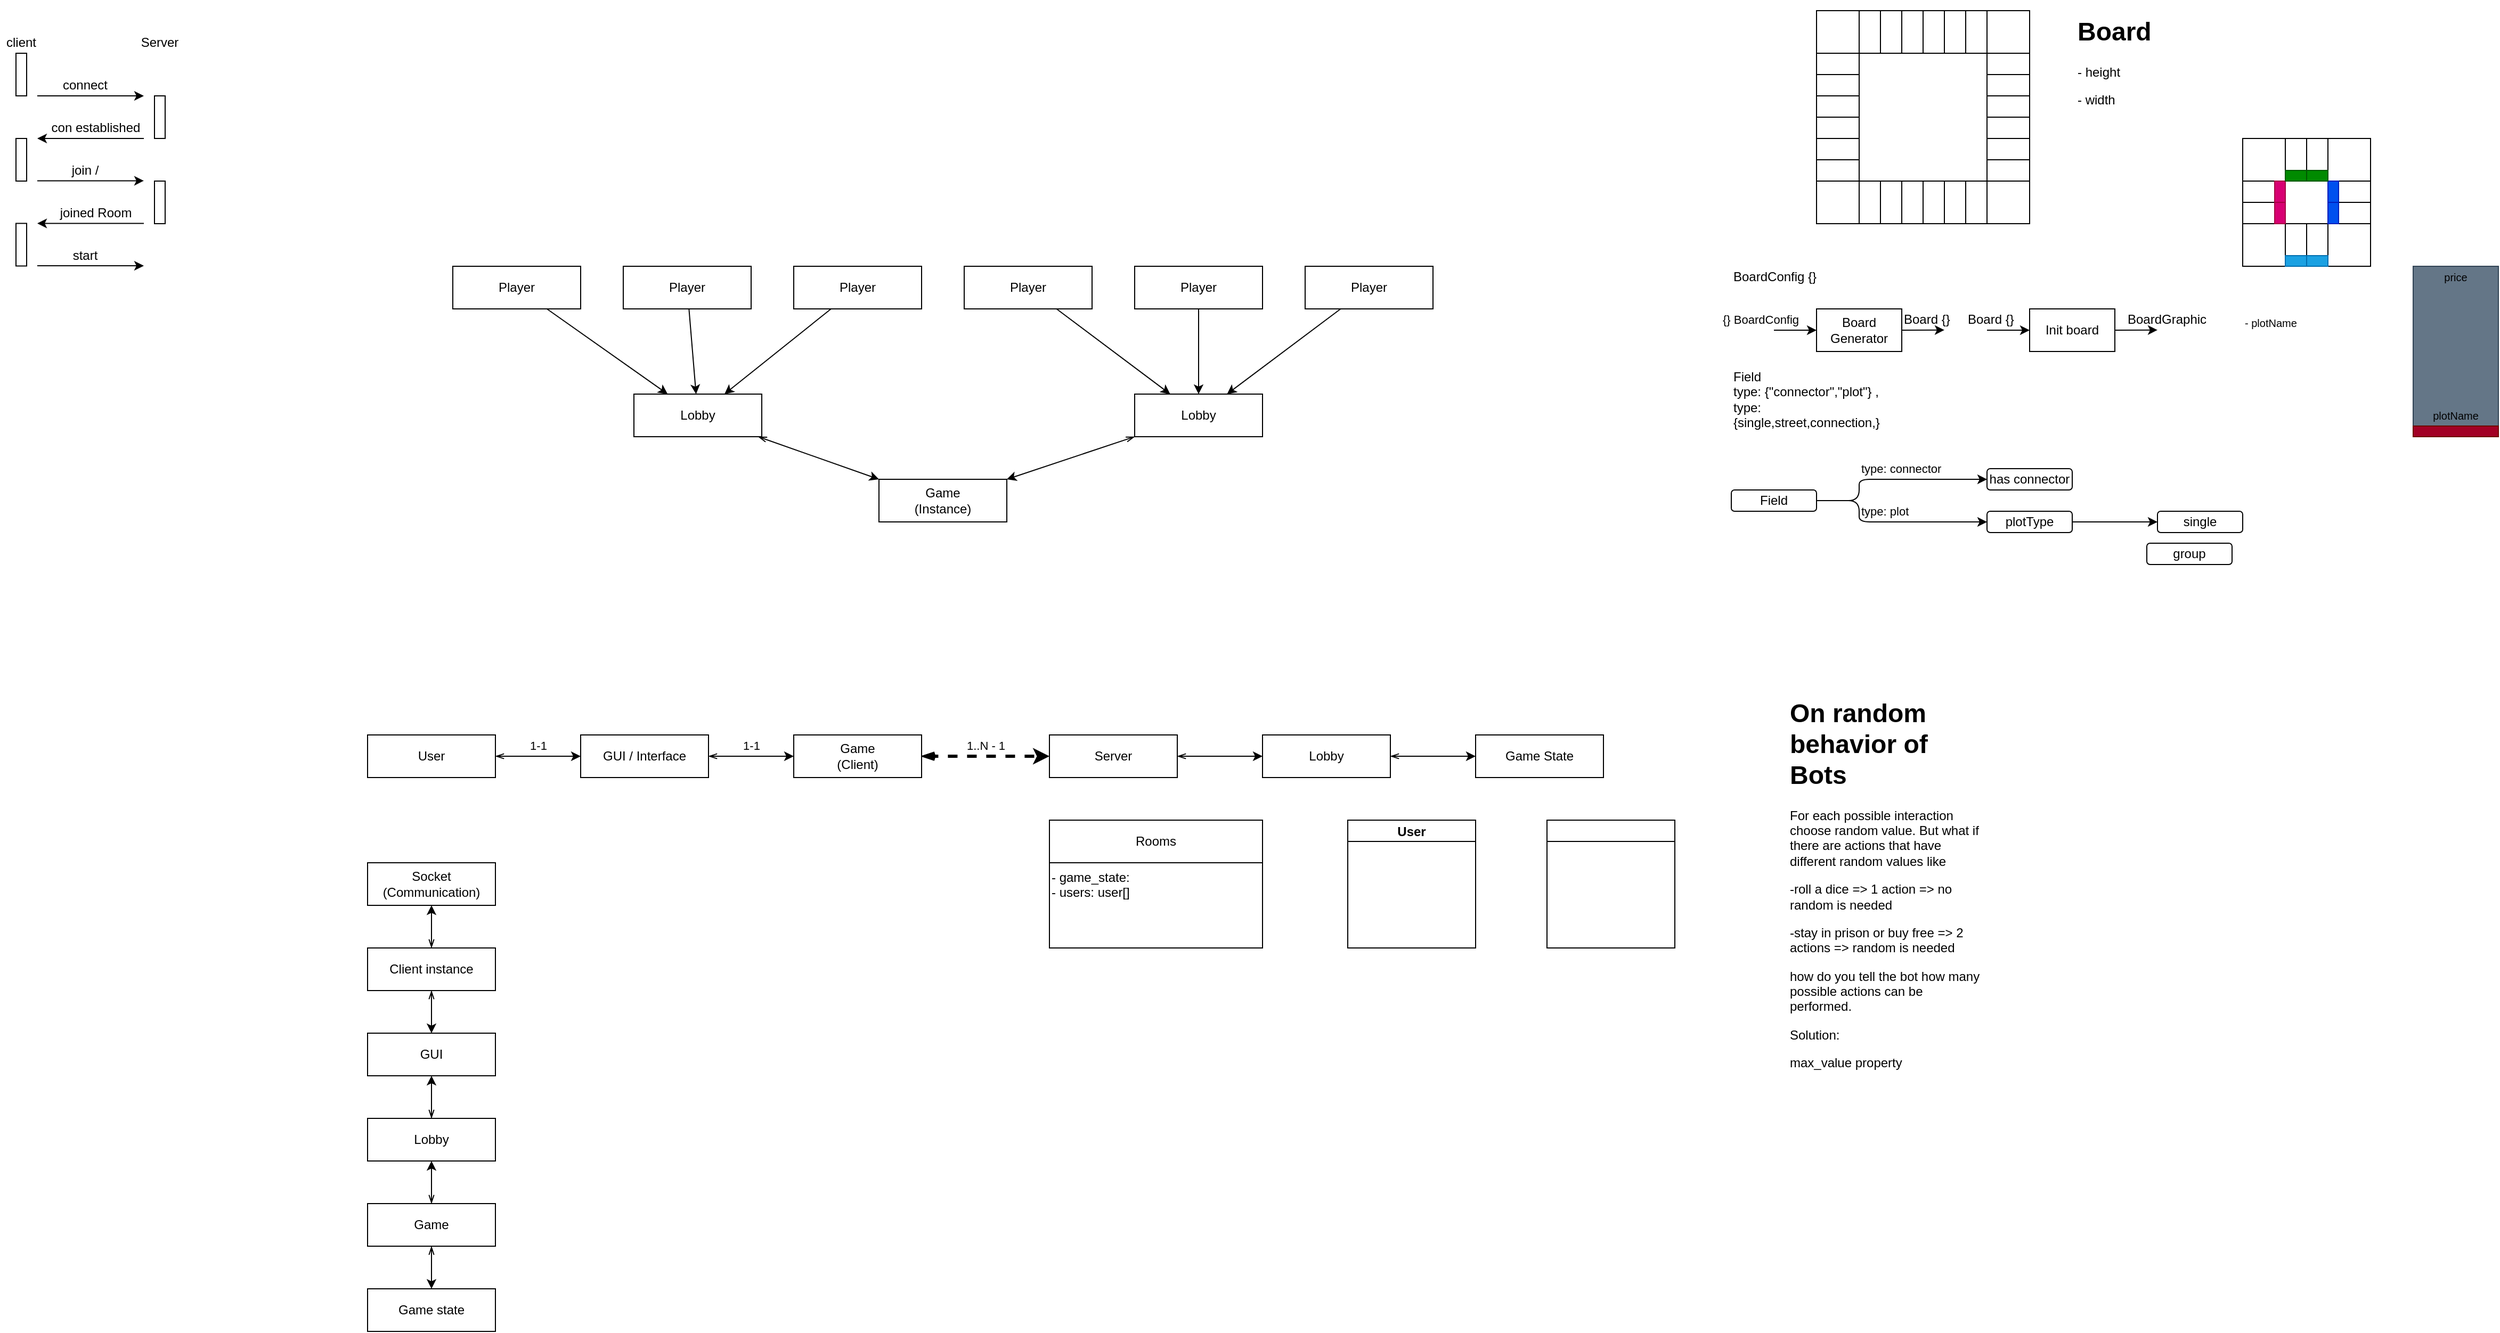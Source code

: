 <mxfile>
    <diagram id="8Hf6szWtGfQfvbNC-fup" name="Page-1">
        <mxGraphModel dx="1171" dy="169" grid="1" gridSize="10" guides="1" tooltips="1" connect="1" arrows="1" fold="1" page="1" pageScale="1" pageWidth="827" pageHeight="1169" math="0" shadow="0">
            <root>
                <mxCell id="0"/>
                <mxCell id="1" parent="0"/>
                <mxCell id="11" value="Player" style="rounded=0;whiteSpace=wrap;html=1;" parent="1" vertex="1">
                    <mxGeometry x="160" y="280" width="120" height="40" as="geometry"/>
                </mxCell>
                <mxCell id="21" style="edgeStyle=none;html=1;fontSize=100;startArrow=openThin;startFill=0;exitX=0;exitY=1;exitDx=0;exitDy=0;entryX=1;entryY=0;entryDx=0;entryDy=0;" parent="1" source="12" target="20" edge="1">
                    <mxGeometry relative="1" as="geometry"/>
                </mxCell>
                <mxCell id="12" value="Lobby" style="rounded=0;whiteSpace=wrap;html=1;" parent="1" vertex="1">
                    <mxGeometry x="320" y="400" width="120" height="40" as="geometry"/>
                </mxCell>
                <mxCell id="15" style="edgeStyle=none;html=1;fontSize=100;" parent="1" source="11" target="12" edge="1">
                    <mxGeometry relative="1" as="geometry"/>
                </mxCell>
                <mxCell id="14" style="edgeStyle=none;html=1;fontSize=100;" parent="1" source="13" target="12" edge="1">
                    <mxGeometry relative="1" as="geometry"/>
                </mxCell>
                <mxCell id="13" value="Player" style="rounded=0;whiteSpace=wrap;html=1;" parent="1" vertex="1">
                    <mxGeometry x="320" y="280" width="120" height="40" as="geometry"/>
                </mxCell>
                <mxCell id="17" style="edgeStyle=none;html=1;fontSize=100;" parent="1" source="16" target="12" edge="1">
                    <mxGeometry relative="1" as="geometry"/>
                </mxCell>
                <mxCell id="16" value="Player" style="rounded=0;whiteSpace=wrap;html=1;" parent="1" vertex="1">
                    <mxGeometry x="480" y="280" width="120" height="40" as="geometry"/>
                </mxCell>
                <mxCell id="20" value="Game&lt;br&gt;(Instance)" style="rounded=0;whiteSpace=wrap;html=1;" parent="1" vertex="1">
                    <mxGeometry x="80" y="480" width="120" height="40" as="geometry"/>
                </mxCell>
                <mxCell id="22" value="Player" style="rounded=0;whiteSpace=wrap;html=1;" parent="1" vertex="1">
                    <mxGeometry x="-320" y="280" width="120" height="40" as="geometry"/>
                </mxCell>
                <mxCell id="30" style="edgeStyle=none;html=1;fontSize=100;startArrow=openThin;startFill=0;entryX=0;entryY=0;entryDx=0;entryDy=0;" parent="1" source="23" target="20" edge="1">
                    <mxGeometry relative="1" as="geometry">
                        <mxPoint x="70" y="490" as="targetPoint"/>
                    </mxGeometry>
                </mxCell>
                <mxCell id="23" value="Lobby" style="rounded=0;whiteSpace=wrap;html=1;" parent="1" vertex="1">
                    <mxGeometry x="-150" y="400" width="120" height="40" as="geometry"/>
                </mxCell>
                <mxCell id="24" style="edgeStyle=none;html=1;fontSize=100;" parent="1" source="22" target="23" edge="1">
                    <mxGeometry relative="1" as="geometry"/>
                </mxCell>
                <mxCell id="25" style="edgeStyle=none;html=1;fontSize=100;" parent="1" source="26" target="23" edge="1">
                    <mxGeometry relative="1" as="geometry"/>
                </mxCell>
                <mxCell id="26" value="Player" style="rounded=0;whiteSpace=wrap;html=1;" parent="1" vertex="1">
                    <mxGeometry y="280" width="120" height="40" as="geometry"/>
                </mxCell>
                <mxCell id="27" style="edgeStyle=none;html=1;fontSize=100;" parent="1" source="28" target="23" edge="1">
                    <mxGeometry relative="1" as="geometry"/>
                </mxCell>
                <mxCell id="28" value="Player" style="rounded=0;whiteSpace=wrap;html=1;" parent="1" vertex="1">
                    <mxGeometry x="-160" y="280" width="120" height="40" as="geometry"/>
                </mxCell>
                <mxCell id="37" style="edgeStyle=none;html=1;fontSize=100;startArrow=openThin;startFill=0;" parent="1" source="31" target="32" edge="1">
                    <mxGeometry relative="1" as="geometry"/>
                </mxCell>
                <mxCell id="80" value="1-1" style="edgeLabel;html=1;align=center;verticalAlign=middle;resizable=0;points=[];" parent="37" connectable="0" vertex="1">
                    <mxGeometry x="-0.257" y="-3" relative="1" as="geometry">
                        <mxPoint x="10" y="-13" as="offset"/>
                    </mxGeometry>
                </mxCell>
                <mxCell id="31" value="User" style="rounded=0;whiteSpace=wrap;html=1;" parent="1" vertex="1">
                    <mxGeometry x="-400" y="720" width="120" height="40" as="geometry"/>
                </mxCell>
                <mxCell id="67" style="edgeStyle=none;html=1;entryX=0;entryY=0.5;entryDx=0;entryDy=0;fontSize=100;startArrow=openThin;startFill=0;" parent="1" source="32" target="66" edge="1">
                    <mxGeometry relative="1" as="geometry"/>
                </mxCell>
                <mxCell id="81" value="1-1" style="edgeLabel;html=1;align=center;verticalAlign=middle;resizable=0;points=[];" parent="67" connectable="0" vertex="1">
                    <mxGeometry x="0.229" y="-3" relative="1" as="geometry">
                        <mxPoint x="-9" y="-13" as="offset"/>
                    </mxGeometry>
                </mxCell>
                <mxCell id="32" value="GUI / Interface" style="rounded=0;whiteSpace=wrap;html=1;" parent="1" vertex="1">
                    <mxGeometry x="-200" y="720" width="120" height="40" as="geometry"/>
                </mxCell>
                <mxCell id="82" style="edgeStyle=none;html=1;fontSize=100;startArrow=openThin;startFill=0;" parent="1" source="48" target="79" edge="1">
                    <mxGeometry relative="1" as="geometry"/>
                </mxCell>
                <mxCell id="48" value="Server" style="rounded=0;whiteSpace=wrap;html=1;" parent="1" vertex="1">
                    <mxGeometry x="240" y="720" width="120" height="40" as="geometry"/>
                </mxCell>
                <mxCell id="76" style="edgeStyle=none;html=1;fontSize=100;startArrow=openThin;startFill=0;dashed=1;strokeWidth=3;" parent="1" source="66" target="48" edge="1">
                    <mxGeometry relative="1" as="geometry">
                        <Array as="points"/>
                    </mxGeometry>
                </mxCell>
                <mxCell id="83" value="1..N - 1" style="edgeLabel;html=1;align=center;verticalAlign=middle;resizable=0;points=[];" parent="76" connectable="0" vertex="1">
                    <mxGeometry x="-0.186" y="2" relative="1" as="geometry">
                        <mxPoint x="11" y="-8" as="offset"/>
                    </mxGeometry>
                </mxCell>
                <mxCell id="66" value="Game&lt;br&gt;(Client)" style="rounded=0;whiteSpace=wrap;html=1;" parent="1" vertex="1">
                    <mxGeometry y="720" width="120" height="40" as="geometry"/>
                </mxCell>
                <mxCell id="103" style="edgeStyle=none;html=1;fontSize=10;startArrow=openThin;startFill=0;strokeWidth=1;" parent="1" source="79" target="102" edge="1">
                    <mxGeometry relative="1" as="geometry"/>
                </mxCell>
                <mxCell id="79" value="Lobby" style="rounded=0;whiteSpace=wrap;html=1;" parent="1" vertex="1">
                    <mxGeometry x="440" y="720" width="120" height="40" as="geometry"/>
                </mxCell>
                <mxCell id="102" value="Game State" style="rounded=0;whiteSpace=wrap;html=1;" parent="1" vertex="1">
                    <mxGeometry x="640" y="720" width="120" height="40" as="geometry"/>
                </mxCell>
                <mxCell id="113" style="edgeStyle=none;html=1;entryX=0.5;entryY=0;entryDx=0;entryDy=0;fontSize=10;startArrow=openThin;startFill=0;strokeWidth=1;" parent="1" source="105" target="111" edge="1">
                    <mxGeometry relative="1" as="geometry">
                        <Array as="points"/>
                    </mxGeometry>
                </mxCell>
                <mxCell id="115" style="edgeStyle=none;html=1;entryX=0.5;entryY=1;entryDx=0;entryDy=0;fontSize=10;startArrow=openThin;startFill=0;strokeWidth=1;" parent="1" source="105" target="114" edge="1">
                    <mxGeometry relative="1" as="geometry"/>
                </mxCell>
                <mxCell id="105" value="Client instance" style="rounded=0;whiteSpace=wrap;html=1;" parent="1" vertex="1">
                    <mxGeometry x="-400" y="920" width="120" height="40" as="geometry"/>
                </mxCell>
                <mxCell id="110" style="edgeStyle=none;html=1;fontSize=10;startArrow=openThin;startFill=0;strokeWidth=1;" parent="1" source="106" target="109" edge="1">
                    <mxGeometry relative="1" as="geometry"/>
                </mxCell>
                <mxCell id="119" style="edgeStyle=none;html=1;fontSize=10;startArrow=openThin;startFill=0;strokeWidth=1;entryX=0.5;entryY=1;entryDx=0;entryDy=0;" parent="1" source="106" target="117" edge="1">
                    <mxGeometry relative="1" as="geometry">
                        <mxPoint x="-340" y="1110" as="targetPoint"/>
                    </mxGeometry>
                </mxCell>
                <mxCell id="106" value="Game" style="rounded=0;whiteSpace=wrap;html=1;" parent="1" vertex="1">
                    <mxGeometry x="-400" y="1160" width="120" height="40" as="geometry"/>
                </mxCell>
                <mxCell id="109" value="Game state" style="rounded=0;whiteSpace=wrap;html=1;" parent="1" vertex="1">
                    <mxGeometry x="-400" y="1240" width="120" height="40" as="geometry"/>
                </mxCell>
                <mxCell id="111" value="GUI" style="rounded=0;whiteSpace=wrap;html=1;" parent="1" vertex="1">
                    <mxGeometry x="-400" y="1000" width="120" height="40" as="geometry"/>
                </mxCell>
                <mxCell id="114" value="Socket (Communication)" style="rounded=0;whiteSpace=wrap;html=1;" parent="1" vertex="1">
                    <mxGeometry x="-400" y="840" width="120" height="40" as="geometry"/>
                </mxCell>
                <mxCell id="118" style="edgeStyle=none;html=1;entryX=0.5;entryY=1;entryDx=0;entryDy=0;fontSize=10;startArrow=openThin;startFill=0;strokeWidth=1;" parent="1" source="117" target="111" edge="1">
                    <mxGeometry relative="1" as="geometry"/>
                </mxCell>
                <mxCell id="117" value="Lobby" style="rounded=0;whiteSpace=wrap;html=1;" parent="1" vertex="1">
                    <mxGeometry x="-400" y="1080" width="120" height="40" as="geometry"/>
                </mxCell>
                <mxCell id="121" value="User" style="swimlane;startSize=20;" parent="1" vertex="1">
                    <mxGeometry x="520" y="800" width="120" height="120" as="geometry"/>
                </mxCell>
                <mxCell id="122" value="" style="swimlane;startSize=20;" parent="1" vertex="1">
                    <mxGeometry x="707" y="800" width="120" height="120" as="geometry"/>
                </mxCell>
                <mxCell id="123" value="&lt;h1&gt;On random behavior of Bots&lt;/h1&gt;&lt;p&gt;For each possible interaction choose random value. But what if there are actions that have different random values like&lt;/p&gt;&lt;p&gt;-roll a dice =&amp;gt; 1 action =&amp;gt; no random is needed&lt;/p&gt;&lt;p&gt;-stay in prison or buy free =&amp;gt; 2 actions =&amp;gt; random is needed&lt;/p&gt;&lt;p&gt;how do you tell the bot how many possible actions can be performed.&lt;/p&gt;&lt;p&gt;Solution:&lt;/p&gt;&lt;p&gt;max_value property&lt;/p&gt;" style="text;html=1;strokeColor=none;fillColor=none;spacing=5;spacingTop=-20;whiteSpace=wrap;overflow=hidden;rounded=0;" parent="1" vertex="1">
                    <mxGeometry x="930" y="680" width="190" height="370" as="geometry"/>
                </mxCell>
                <mxCell id="127" value="Rooms" style="rounded=0;whiteSpace=wrap;html=1;" parent="1" vertex="1">
                    <mxGeometry x="240" y="800" width="200" height="40" as="geometry"/>
                </mxCell>
                <mxCell id="128" value="" style="rounded=0;whiteSpace=wrap;html=1;" parent="1" vertex="1">
                    <mxGeometry x="240" y="840" width="200" height="80" as="geometry"/>
                </mxCell>
                <mxCell id="126" value="- game_state:&lt;br&gt;- users: user[]" style="text;html=1;align=left;verticalAlign=top;resizable=0;points=[];autosize=1;strokeColor=none;fillColor=none;" parent="1" vertex="1">
                    <mxGeometry x="240" y="840" width="90" height="30" as="geometry"/>
                </mxCell>
                <mxCell id="129" value="" style="rounded=0;whiteSpace=wrap;html=1;" parent="1" vertex="1">
                    <mxGeometry x="960" y="200" width="40" height="40" as="geometry"/>
                </mxCell>
                <mxCell id="131" value="" style="rounded=0;whiteSpace=wrap;html=1;" parent="1" vertex="1">
                    <mxGeometry x="1000" y="200" width="20" height="40" as="geometry"/>
                </mxCell>
                <mxCell id="132" value="" style="rounded=0;whiteSpace=wrap;html=1;" parent="1" vertex="1">
                    <mxGeometry x="1020" y="200" width="20" height="40" as="geometry"/>
                </mxCell>
                <mxCell id="133" value="" style="rounded=0;whiteSpace=wrap;html=1;" parent="1" vertex="1">
                    <mxGeometry x="1040" y="200" width="20" height="40" as="geometry"/>
                </mxCell>
                <mxCell id="134" value="" style="rounded=0;whiteSpace=wrap;html=1;" parent="1" vertex="1">
                    <mxGeometry x="1060" y="200" width="20" height="40" as="geometry"/>
                </mxCell>
                <mxCell id="135" value="" style="rounded=0;whiteSpace=wrap;html=1;" parent="1" vertex="1">
                    <mxGeometry x="1080" y="200" width="20" height="40" as="geometry"/>
                </mxCell>
                <mxCell id="136" value="" style="rounded=0;whiteSpace=wrap;html=1;" parent="1" vertex="1">
                    <mxGeometry x="1100" y="200" width="20" height="40" as="geometry"/>
                </mxCell>
                <mxCell id="137" value="" style="rounded=0;whiteSpace=wrap;html=1;" parent="1" vertex="1">
                    <mxGeometry x="1120" y="200" width="40" height="40" as="geometry"/>
                </mxCell>
                <mxCell id="140" value="" style="rounded=0;whiteSpace=wrap;html=1;" parent="1" vertex="1">
                    <mxGeometry x="960" y="180" width="40" height="20" as="geometry"/>
                </mxCell>
                <mxCell id="144" value="" style="rounded=0;whiteSpace=wrap;html=1;" parent="1" vertex="1">
                    <mxGeometry x="960" y="40" width="40" height="40" as="geometry"/>
                </mxCell>
                <mxCell id="145" value="" style="rounded=0;whiteSpace=wrap;html=1;" parent="1" vertex="1">
                    <mxGeometry x="1000" y="40" width="20" height="40" as="geometry"/>
                </mxCell>
                <mxCell id="146" value="" style="rounded=0;whiteSpace=wrap;html=1;" parent="1" vertex="1">
                    <mxGeometry x="1020" y="40" width="20" height="40" as="geometry"/>
                </mxCell>
                <mxCell id="147" value="" style="rounded=0;whiteSpace=wrap;html=1;" parent="1" vertex="1">
                    <mxGeometry x="1040" y="40" width="20" height="40" as="geometry"/>
                </mxCell>
                <mxCell id="148" value="" style="rounded=0;whiteSpace=wrap;html=1;" parent="1" vertex="1">
                    <mxGeometry x="1060" y="40" width="20" height="40" as="geometry"/>
                </mxCell>
                <mxCell id="149" value="" style="rounded=0;whiteSpace=wrap;html=1;" parent="1" vertex="1">
                    <mxGeometry x="1080" y="40" width="20" height="40" as="geometry"/>
                </mxCell>
                <mxCell id="150" value="" style="rounded=0;whiteSpace=wrap;html=1;" parent="1" vertex="1">
                    <mxGeometry x="1100" y="40" width="20" height="40" as="geometry"/>
                </mxCell>
                <mxCell id="151" value="" style="rounded=0;whiteSpace=wrap;html=1;" parent="1" vertex="1">
                    <mxGeometry x="1120" y="40" width="40" height="40" as="geometry"/>
                </mxCell>
                <mxCell id="152" value="" style="rounded=0;whiteSpace=wrap;html=1;" parent="1" vertex="1">
                    <mxGeometry x="960" y="160" width="40" height="20" as="geometry"/>
                </mxCell>
                <mxCell id="153" value="" style="rounded=0;whiteSpace=wrap;html=1;" parent="1" vertex="1">
                    <mxGeometry x="960" y="140" width="40" height="20" as="geometry"/>
                </mxCell>
                <mxCell id="154" value="" style="rounded=0;whiteSpace=wrap;html=1;" parent="1" vertex="1">
                    <mxGeometry x="960" y="120" width="40" height="20" as="geometry"/>
                </mxCell>
                <mxCell id="155" value="" style="rounded=0;whiteSpace=wrap;html=1;" parent="1" vertex="1">
                    <mxGeometry x="960" y="100" width="40" height="20" as="geometry"/>
                </mxCell>
                <mxCell id="156" value="" style="rounded=0;whiteSpace=wrap;html=1;" parent="1" vertex="1">
                    <mxGeometry x="960" y="80" width="40" height="20" as="geometry"/>
                </mxCell>
                <mxCell id="158" value="" style="rounded=0;whiteSpace=wrap;html=1;" parent="1" vertex="1">
                    <mxGeometry x="1120" y="180" width="40" height="20" as="geometry"/>
                </mxCell>
                <mxCell id="159" value="" style="rounded=0;whiteSpace=wrap;html=1;" parent="1" vertex="1">
                    <mxGeometry x="1120" y="160" width="40" height="20" as="geometry"/>
                </mxCell>
                <mxCell id="160" value="" style="rounded=0;whiteSpace=wrap;html=1;" parent="1" vertex="1">
                    <mxGeometry x="1120" y="140" width="40" height="20" as="geometry"/>
                </mxCell>
                <mxCell id="161" value="" style="rounded=0;whiteSpace=wrap;html=1;" parent="1" vertex="1">
                    <mxGeometry x="1120" y="120" width="40" height="20" as="geometry"/>
                </mxCell>
                <mxCell id="162" value="" style="rounded=0;whiteSpace=wrap;html=1;" parent="1" vertex="1">
                    <mxGeometry x="1120" y="100" width="40" height="20" as="geometry"/>
                </mxCell>
                <mxCell id="163" value="" style="rounded=0;whiteSpace=wrap;html=1;" parent="1" vertex="1">
                    <mxGeometry x="1120" y="80" width="40" height="20" as="geometry"/>
                </mxCell>
                <mxCell id="164" value="&lt;h1&gt;Board&lt;/h1&gt;&lt;p&gt;- height&lt;/p&gt;&lt;p&gt;- width&lt;/p&gt;&lt;p&gt;&lt;br&gt;&lt;/p&gt;" style="text;html=1;strokeColor=none;fillColor=none;spacing=5;spacingTop=-20;whiteSpace=wrap;overflow=hidden;rounded=0;" parent="1" vertex="1">
                    <mxGeometry x="1200" y="40" width="90" height="120" as="geometry"/>
                </mxCell>
                <mxCell id="165" value="Init board" style="rounded=0;whiteSpace=wrap;html=1;" parent="1" vertex="1">
                    <mxGeometry x="1160" y="320" width="80" height="40" as="geometry"/>
                </mxCell>
                <mxCell id="166" value="" style="endArrow=classic;html=1;entryX=0;entryY=0.5;entryDx=0;entryDy=0;" parent="1" target="165" edge="1">
                    <mxGeometry width="50" height="50" relative="1" as="geometry">
                        <mxPoint x="1120" y="340" as="sourcePoint"/>
                        <mxPoint x="1130" y="330" as="targetPoint"/>
                    </mxGeometry>
                </mxCell>
                <mxCell id="167" value="" style="endArrow=classic;html=1;entryX=0;entryY=0.5;entryDx=0;entryDy=0;exitX=1;exitY=0.5;exitDx=0;exitDy=0;" parent="1" source="165" edge="1">
                    <mxGeometry width="50" height="50" relative="1" as="geometry">
                        <mxPoint x="1240" y="339.84" as="sourcePoint"/>
                        <mxPoint x="1280" y="339.84" as="targetPoint"/>
                    </mxGeometry>
                </mxCell>
                <mxCell id="169" value="Field&lt;br&gt;type: {&quot;connector&quot;,&quot;plot&quot;} ,&lt;br&gt;type: {single,street,connection,}" style="text;html=1;strokeColor=none;fillColor=none;align=left;verticalAlign=top;whiteSpace=wrap;rounded=0;" parent="1" vertex="1">
                    <mxGeometry x="880" y="370" width="160" height="60" as="geometry"/>
                </mxCell>
                <mxCell id="190" style="edgeStyle=none;html=1;exitX=1;exitY=0.5;exitDx=0;exitDy=0;entryX=0;entryY=0.5;entryDx=0;entryDy=0;fontSize=11;" parent="1" source="171" target="172" edge="1">
                    <mxGeometry relative="1" as="geometry">
                        <Array as="points">
                            <mxPoint x="1000" y="500"/>
                            <mxPoint x="1000" y="480"/>
                        </Array>
                    </mxGeometry>
                </mxCell>
                <mxCell id="191" style="edgeStyle=none;html=1;exitX=1;exitY=0.5;exitDx=0;exitDy=0;entryX=0;entryY=0.5;entryDx=0;entryDy=0;fontSize=11;" parent="1" source="171" target="189" edge="1">
                    <mxGeometry relative="1" as="geometry">
                        <Array as="points">
                            <mxPoint x="1000" y="500"/>
                            <mxPoint x="1000" y="520"/>
                        </Array>
                    </mxGeometry>
                </mxCell>
                <mxCell id="171" value="Field" style="rounded=1;whiteSpace=wrap;html=1;" parent="1" vertex="1">
                    <mxGeometry x="880" y="490" width="80" height="20" as="geometry"/>
                </mxCell>
                <mxCell id="172" value="has connector" style="rounded=1;whiteSpace=wrap;html=1;" parent="1" vertex="1">
                    <mxGeometry x="1120" y="470" width="80" height="20" as="geometry"/>
                </mxCell>
                <mxCell id="173" value="{} BoardConfig" style="text;html=1;strokeColor=none;fillColor=none;align=left;verticalAlign=middle;whiteSpace=wrap;rounded=0;fontSize=11;" parent="1" vertex="1">
                    <mxGeometry x="870" y="320" width="80" height="20" as="geometry"/>
                </mxCell>
                <mxCell id="174" value="BoardConfig {}" style="text;html=1;strokeColor=none;fillColor=none;align=left;verticalAlign=middle;whiteSpace=wrap;rounded=0;" parent="1" vertex="1">
                    <mxGeometry x="880" y="280" width="90" height="20" as="geometry"/>
                </mxCell>
                <mxCell id="175" value="Board&lt;br&gt;Generator" style="rounded=0;whiteSpace=wrap;html=1;" parent="1" vertex="1">
                    <mxGeometry x="960" y="320" width="80" height="40" as="geometry"/>
                </mxCell>
                <mxCell id="176" value="Board {}" style="text;html=1;strokeColor=none;fillColor=none;align=left;verticalAlign=middle;whiteSpace=wrap;rounded=0;" parent="1" vertex="1">
                    <mxGeometry x="1100" y="320" width="50" height="20" as="geometry"/>
                </mxCell>
                <mxCell id="181" value="" style="endArrow=classic;html=1;entryX=0;entryY=0.5;entryDx=0;entryDy=0;" parent="1" target="175" edge="1">
                    <mxGeometry width="50" height="50" relative="1" as="geometry">
                        <mxPoint x="920" y="339.96" as="sourcePoint"/>
                        <mxPoint x="950" y="339.96" as="targetPoint"/>
                    </mxGeometry>
                </mxCell>
                <mxCell id="185" value="" style="endArrow=classic;html=1;entryX=0;entryY=0.5;entryDx=0;entryDy=0;exitX=1;exitY=0.5;exitDx=0;exitDy=0;" parent="1" source="175" edge="1">
                    <mxGeometry width="50" height="50" relative="1" as="geometry">
                        <mxPoint x="1050" y="340" as="sourcePoint"/>
                        <mxPoint x="1080.0" y="339.85" as="targetPoint"/>
                    </mxGeometry>
                </mxCell>
                <mxCell id="186" value="Board {}" style="text;html=1;strokeColor=none;fillColor=none;align=left;verticalAlign=middle;whiteSpace=wrap;rounded=0;" parent="1" vertex="1">
                    <mxGeometry x="1040" y="320" width="50" height="20" as="geometry"/>
                </mxCell>
                <mxCell id="187" value="BoardGraphic" style="text;html=1;strokeColor=none;fillColor=none;align=left;verticalAlign=middle;whiteSpace=wrap;rounded=0;" parent="1" vertex="1">
                    <mxGeometry x="1250" y="320" width="80" height="20" as="geometry"/>
                </mxCell>
                <mxCell id="199" style="edgeStyle=none;html=1;exitX=1;exitY=0.5;exitDx=0;exitDy=0;entryX=0;entryY=0.5;entryDx=0;entryDy=0;fontSize=11;" parent="1" source="189" target="196" edge="1">
                    <mxGeometry relative="1" as="geometry"/>
                </mxCell>
                <mxCell id="189" value="plotType" style="rounded=1;whiteSpace=wrap;html=1;" parent="1" vertex="1">
                    <mxGeometry x="1120" y="510" width="80" height="20" as="geometry"/>
                </mxCell>
                <mxCell id="194" value="type: connector" style="text;html=1;align=left;verticalAlign=middle;resizable=0;points=[];autosize=1;strokeColor=none;fillColor=none;fontSize=11;" parent="1" vertex="1">
                    <mxGeometry x="1000" y="460" width="90" height="20" as="geometry"/>
                </mxCell>
                <mxCell id="195" value="type: plot" style="text;html=1;align=left;verticalAlign=middle;resizable=0;points=[];autosize=1;strokeColor=none;fillColor=none;fontSize=11;" parent="1" vertex="1">
                    <mxGeometry x="1000" y="500" width="60" height="20" as="geometry"/>
                </mxCell>
                <mxCell id="196" value="single" style="rounded=1;whiteSpace=wrap;html=1;" parent="1" vertex="1">
                    <mxGeometry x="1280" y="510" width="80" height="20" as="geometry"/>
                </mxCell>
                <mxCell id="197" value="group" style="rounded=1;whiteSpace=wrap;html=1;" parent="1" vertex="1">
                    <mxGeometry x="1270" y="540" width="80" height="20" as="geometry"/>
                </mxCell>
                <mxCell id="203" value="" style="rounded=0;whiteSpace=wrap;html=1;" parent="1" vertex="1">
                    <mxGeometry x="1440" y="160" width="40" height="40" as="geometry"/>
                </mxCell>
                <mxCell id="204" value="" style="rounded=0;whiteSpace=wrap;html=1;" parent="1" vertex="1">
                    <mxGeometry x="1360" y="160" width="40" height="40" as="geometry"/>
                </mxCell>
                <mxCell id="205" value="" style="rounded=0;whiteSpace=wrap;html=1;" parent="1" vertex="1">
                    <mxGeometry x="1360" y="240" width="40" height="40" as="geometry"/>
                </mxCell>
                <mxCell id="206" value="" style="rounded=0;whiteSpace=wrap;html=1;" parent="1" vertex="1">
                    <mxGeometry x="1440" y="240" width="40" height="40" as="geometry"/>
                </mxCell>
                <mxCell id="207" value="" style="rounded=0;whiteSpace=wrap;html=1;" parent="1" vertex="1">
                    <mxGeometry x="1400" y="240" width="20" height="30" as="geometry"/>
                </mxCell>
                <mxCell id="208" value="" style="rounded=0;whiteSpace=wrap;html=1;" parent="1" vertex="1">
                    <mxGeometry x="1420" y="240" width="20" height="30" as="geometry"/>
                </mxCell>
                <mxCell id="209" value="" style="rounded=0;whiteSpace=wrap;html=1;" parent="1" vertex="1">
                    <mxGeometry x="1360" y="220" width="30" height="20" as="geometry"/>
                </mxCell>
                <mxCell id="210" value="" style="rounded=0;whiteSpace=wrap;html=1;" parent="1" vertex="1">
                    <mxGeometry x="1360" y="200" width="30" height="20" as="geometry"/>
                </mxCell>
                <mxCell id="211" value="" style="rounded=0;whiteSpace=wrap;html=1;" parent="1" vertex="1">
                    <mxGeometry x="1400" y="160" width="20" height="30" as="geometry"/>
                </mxCell>
                <mxCell id="212" value="" style="rounded=0;whiteSpace=wrap;html=1;" parent="1" vertex="1">
                    <mxGeometry x="1420" y="160" width="20" height="30" as="geometry"/>
                </mxCell>
                <mxCell id="213" value="" style="rounded=0;whiteSpace=wrap;html=1;" parent="1" vertex="1">
                    <mxGeometry x="1450" y="220" width="30" height="20" as="geometry"/>
                </mxCell>
                <mxCell id="214" value="" style="rounded=0;whiteSpace=wrap;html=1;" parent="1" vertex="1">
                    <mxGeometry x="1450" y="200" width="30" height="20" as="geometry"/>
                </mxCell>
                <mxCell id="215" value="" style="rounded=0;whiteSpace=wrap;html=1;fontSize=11;fillColor=#d80073;fontColor=#ffffff;strokeColor=#A50040;" parent="1" vertex="1">
                    <mxGeometry x="1390" y="220" width="10" height="20" as="geometry"/>
                </mxCell>
                <mxCell id="216" value="" style="rounded=0;whiteSpace=wrap;html=1;fontSize=11;fillColor=#d80073;fontColor=#ffffff;strokeColor=#A50040;" parent="1" vertex="1">
                    <mxGeometry x="1390" y="200" width="10" height="20" as="geometry"/>
                </mxCell>
                <mxCell id="217" value="" style="rounded=0;whiteSpace=wrap;html=1;fontSize=11;labelBackgroundColor=none;fillColor=#0050ef;fontColor=#ffffff;strokeColor=#001DBC;" parent="1" vertex="1">
                    <mxGeometry x="1440" y="220" width="10" height="20" as="geometry"/>
                </mxCell>
                <mxCell id="218" value="" style="rounded=0;whiteSpace=wrap;html=1;fontSize=11;fillColor=#0050ef;fontColor=#ffffff;strokeColor=#001DBC;" parent="1" vertex="1">
                    <mxGeometry x="1440" y="200" width="10" height="20" as="geometry"/>
                </mxCell>
                <mxCell id="219" value="" style="rounded=0;whiteSpace=wrap;html=1;labelBackgroundColor=none;fontSize=11;fillColor=#008a00;fontColor=#ffffff;strokeColor=#005700;" parent="1" vertex="1">
                    <mxGeometry x="1420" y="190" width="20" height="10" as="geometry"/>
                </mxCell>
                <mxCell id="220" value="" style="rounded=0;whiteSpace=wrap;html=1;labelBackgroundColor=none;fontSize=11;fillColor=#1ba1e2;fontColor=#ffffff;strokeColor=#006EAF;" parent="1" vertex="1">
                    <mxGeometry x="1400" y="270" width="20" height="10" as="geometry"/>
                </mxCell>
                <mxCell id="221" value="" style="rounded=0;whiteSpace=wrap;html=1;labelBackgroundColor=none;fontSize=11;fillColor=#008a00;fontColor=#ffffff;strokeColor=#005700;" parent="1" vertex="1">
                    <mxGeometry x="1400" y="190" width="20" height="10" as="geometry"/>
                </mxCell>
                <mxCell id="222" value="" style="rounded=0;whiteSpace=wrap;html=1;labelBackgroundColor=none;fontSize=11;fillColor=#1ba1e2;fontColor=#ffffff;strokeColor=#006EAF;" parent="1" vertex="1">
                    <mxGeometry x="1420" y="270" width="20" height="10" as="geometry"/>
                </mxCell>
                <mxCell id="223" value="" style="rounded=0;whiteSpace=wrap;html=1;labelBackgroundColor=none;fontSize=11;fillColor=#647687;strokeColor=#314354;fontColor=#ffffff;" parent="1" vertex="1">
                    <mxGeometry x="1520" y="280" width="80" height="150" as="geometry"/>
                </mxCell>
                <mxCell id="225" value="&lt;font style=&quot;font-size: 10px&quot;&gt;- plotName&lt;/font&gt;" style="text;html=1;strokeColor=none;fillColor=none;align=left;verticalAlign=top;whiteSpace=wrap;rounded=0;labelBackgroundColor=none;fontSize=11;" parent="1" vertex="1">
                    <mxGeometry x="1360" y="320" width="80" height="40" as="geometry"/>
                </mxCell>
                <mxCell id="226" value="plotName" style="text;html=1;strokeColor=none;fillColor=none;align=center;verticalAlign=middle;whiteSpace=wrap;rounded=0;labelBackgroundColor=none;fontSize=10;" parent="1" vertex="1">
                    <mxGeometry x="1520" y="410" width="80" height="20" as="geometry"/>
                </mxCell>
                <mxCell id="227" value="price" style="text;html=1;strokeColor=none;fillColor=none;align=center;verticalAlign=middle;whiteSpace=wrap;rounded=0;labelBackgroundColor=none;fontSize=10;" parent="1" vertex="1">
                    <mxGeometry x="1520" y="280" width="80" height="20" as="geometry"/>
                </mxCell>
                <mxCell id="228" value="" style="rounded=0;whiteSpace=wrap;html=1;labelBackgroundColor=none;fontSize=11;fillColor=#a20025;fontColor=#ffffff;strokeColor=#6F0000;" parent="1" vertex="1">
                    <mxGeometry x="1520" y="430" width="80" height="10" as="geometry"/>
                </mxCell>
                <mxCell id="229" value="" style="rounded=0;whiteSpace=wrap;html=1;" vertex="1" parent="1">
                    <mxGeometry x="-730" y="80" width="10" height="40" as="geometry"/>
                </mxCell>
                <mxCell id="230" value="" style="rounded=0;whiteSpace=wrap;html=1;" vertex="1" parent="1">
                    <mxGeometry x="-600" y="120" width="10" height="40" as="geometry"/>
                </mxCell>
                <mxCell id="231" value="client" style="text;html=1;strokeColor=none;fillColor=none;align=center;verticalAlign=middle;whiteSpace=wrap;rounded=0;" vertex="1" parent="1">
                    <mxGeometry x="-745" y="60" width="40" height="20" as="geometry"/>
                </mxCell>
                <mxCell id="232" value="Server" style="text;html=1;strokeColor=none;fillColor=none;align=center;verticalAlign=middle;whiteSpace=wrap;rounded=0;" vertex="1" parent="1">
                    <mxGeometry x="-615" y="60" width="40" height="20" as="geometry"/>
                </mxCell>
                <mxCell id="233" value="" style="endArrow=classic;html=1;" edge="1" parent="1">
                    <mxGeometry width="50" height="50" relative="1" as="geometry">
                        <mxPoint x="-710" y="120" as="sourcePoint"/>
                        <mxPoint x="-610" y="120" as="targetPoint"/>
                    </mxGeometry>
                </mxCell>
                <mxCell id="234" value="connect" style="text;html=1;strokeColor=none;fillColor=none;align=center;verticalAlign=middle;whiteSpace=wrap;rounded=0;" vertex="1" parent="1">
                    <mxGeometry x="-710" y="100" width="90" height="20" as="geometry"/>
                </mxCell>
                <mxCell id="235" value="" style="endArrow=classic;html=1;" edge="1" parent="1">
                    <mxGeometry width="50" height="50" relative="1" as="geometry">
                        <mxPoint x="-610" y="160" as="sourcePoint"/>
                        <mxPoint x="-710" y="160" as="targetPoint"/>
                    </mxGeometry>
                </mxCell>
                <mxCell id="236" value="con established" style="text;html=1;strokeColor=none;fillColor=none;align=center;verticalAlign=middle;whiteSpace=wrap;rounded=0;" vertex="1" parent="1">
                    <mxGeometry x="-700" y="140" width="90" height="20" as="geometry"/>
                </mxCell>
                <mxCell id="237" value="" style="rounded=0;whiteSpace=wrap;html=1;" vertex="1" parent="1">
                    <mxGeometry x="-730" y="160" width="10" height="40" as="geometry"/>
                </mxCell>
                <mxCell id="238" value="" style="rounded=0;whiteSpace=wrap;html=1;" vertex="1" parent="1">
                    <mxGeometry x="-600" y="200" width="10" height="40" as="geometry"/>
                </mxCell>
                <mxCell id="239" value="" style="endArrow=classic;html=1;" edge="1" parent="1">
                    <mxGeometry width="50" height="50" relative="1" as="geometry">
                        <mxPoint x="-710" y="199.73" as="sourcePoint"/>
                        <mxPoint x="-610" y="199.73" as="targetPoint"/>
                    </mxGeometry>
                </mxCell>
                <mxCell id="240" value="join /" style="text;html=1;strokeColor=none;fillColor=none;align=center;verticalAlign=middle;whiteSpace=wrap;rounded=0;" vertex="1" parent="1">
                    <mxGeometry x="-710" y="179.73" width="90" height="20" as="geometry"/>
                </mxCell>
                <mxCell id="242" value="" style="endArrow=classic;html=1;" edge="1" parent="1">
                    <mxGeometry width="50" height="50" relative="1" as="geometry">
                        <mxPoint x="-610" y="239.73" as="sourcePoint"/>
                        <mxPoint x="-710" y="239.73" as="targetPoint"/>
                    </mxGeometry>
                </mxCell>
                <mxCell id="243" value="joined Room" style="text;html=1;strokeColor=none;fillColor=none;align=center;verticalAlign=middle;whiteSpace=wrap;rounded=0;" vertex="1" parent="1">
                    <mxGeometry x="-700" y="219.73" width="90" height="20" as="geometry"/>
                </mxCell>
                <mxCell id="244" value="" style="rounded=0;whiteSpace=wrap;html=1;" vertex="1" parent="1">
                    <mxGeometry x="-730" y="239.73" width="10" height="40" as="geometry"/>
                </mxCell>
                <mxCell id="245" value="" style="endArrow=classic;html=1;" edge="1" parent="1">
                    <mxGeometry width="50" height="50" relative="1" as="geometry">
                        <mxPoint x="-710" y="279.52" as="sourcePoint"/>
                        <mxPoint x="-610" y="279.52" as="targetPoint"/>
                    </mxGeometry>
                </mxCell>
                <mxCell id="246" value="start" style="text;html=1;strokeColor=none;fillColor=none;align=center;verticalAlign=middle;whiteSpace=wrap;rounded=0;" vertex="1" parent="1">
                    <mxGeometry x="-710" y="259.52" width="90" height="20" as="geometry"/>
                </mxCell>
            </root>
        </mxGraphModel>
    </diagram>
</mxfile>